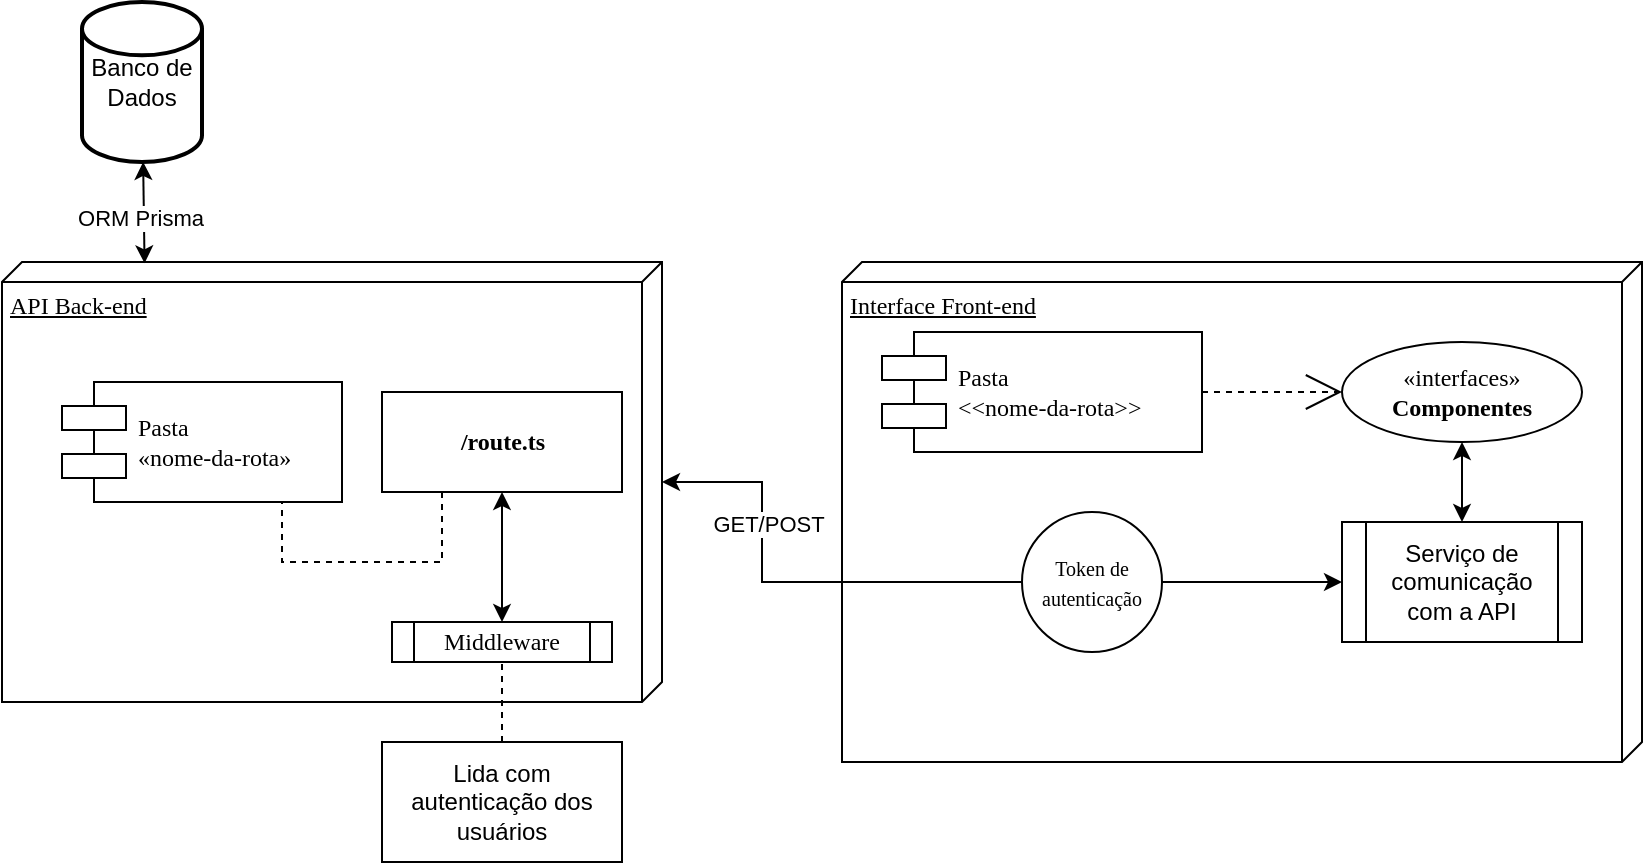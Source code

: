 <mxfile version="21.7.4" type="github">
  <diagram name="Page-1" id="5f0bae14-7c28-e335-631c-24af17079c00">
    <mxGraphModel dx="1928" dy="1790" grid="1" gridSize="10" guides="1" tooltips="1" connect="1" arrows="1" fold="1" page="1" pageScale="1" pageWidth="1100" pageHeight="850" background="none" math="0" shadow="0">
      <root>
        <mxCell id="0" />
        <mxCell id="1" parent="0" />
        <mxCell id="39150e848f15840c-1" value="API Back-end" style="verticalAlign=top;align=left;spacingTop=8;spacingLeft=2;spacingRight=12;shape=cube;size=10;direction=south;fontStyle=4;html=1;rounded=0;shadow=0;comic=0;labelBackgroundColor=none;strokeWidth=1;fontFamily=Verdana;fontSize=12" parent="1" vertex="1">
          <mxGeometry x="120" y="120" width="330" height="220" as="geometry" />
        </mxCell>
        <mxCell id="39150e848f15840c-2" value="Interface Front-end" style="verticalAlign=top;align=left;spacingTop=8;spacingLeft=2;spacingRight=12;shape=cube;size=10;direction=south;fontStyle=4;html=1;rounded=0;shadow=0;comic=0;labelBackgroundColor=none;strokeWidth=1;fontFamily=Verdana;fontSize=12" parent="1" vertex="1">
          <mxGeometry x="540" y="120" width="400" height="250" as="geometry" />
        </mxCell>
        <mxCell id="39150e848f15840c-4" value="&lt;b&gt;/route.ts&lt;/b&gt;" style="html=1;rounded=0;shadow=0;comic=0;labelBackgroundColor=none;strokeWidth=1;fontFamily=Verdana;fontSize=12;align=center;" parent="1" vertex="1">
          <mxGeometry x="310" y="185" width="120" height="50" as="geometry" />
        </mxCell>
        <mxCell id="39150e848f15840c-5" value="Pasta &lt;br&gt;«nome-da-rota»" style="shape=component;align=left;spacingLeft=36;rounded=0;shadow=0;comic=0;labelBackgroundColor=none;strokeWidth=1;fontFamily=Verdana;fontSize=12;html=1;" parent="1" vertex="1">
          <mxGeometry x="150" y="180" width="140" height="60" as="geometry" />
        </mxCell>
        <mxCell id="39150e848f15840c-6" value="Middleware" style="whiteSpace=wrap;html=1;rounded=0;shadow=0;comic=0;labelBackgroundColor=none;strokeWidth=1;fontFamily=Verdana;fontSize=12;align=center;shape=process;backgroundOutline=1;" parent="1" vertex="1">
          <mxGeometry x="315" y="300" width="110" height="20" as="geometry" />
        </mxCell>
        <mxCell id="39150e848f15840c-7" value="Pasta&lt;br&gt;&amp;lt;&amp;lt;nome-da-rota&amp;gt;&amp;gt;" style="shape=component;align=left;spacingLeft=36;rounded=0;shadow=0;comic=0;labelBackgroundColor=none;strokeWidth=1;fontFamily=Verdana;fontSize=12;html=1;" parent="1" vertex="1">
          <mxGeometry x="560" y="155" width="160" height="60" as="geometry" />
        </mxCell>
        <mxCell id="39150e848f15840c-8" value="«interfaces»&lt;br&gt;&lt;b&gt;Componentes&lt;/b&gt;" style="html=1;rounded=0;shadow=0;comic=0;labelBackgroundColor=none;strokeWidth=1;fontFamily=Verdana;fontSize=12;align=center;shape=ellipse;perimeter=ellipsePerimeter;whiteSpace=wrap;" parent="1" vertex="1">
          <mxGeometry x="790" y="160" width="120" height="50" as="geometry" />
        </mxCell>
        <mxCell id="KzQMjx8_p4xcRqdLeIDF-13" style="edgeStyle=orthogonalEdgeStyle;rounded=0;orthogonalLoop=1;jettySize=auto;html=1;exitX=0;exitY=0.5;exitDx=0;exitDy=0;" edge="1" parent="1" source="39150e848f15840c-9" target="39150e848f15840c-1">
          <mxGeometry relative="1" as="geometry">
            <Array as="points">
              <mxPoint x="610" y="280" />
              <mxPoint x="500" y="280" />
              <mxPoint x="500" y="230" />
            </Array>
          </mxGeometry>
        </mxCell>
        <mxCell id="KzQMjx8_p4xcRqdLeIDF-22" value="GET/POST" style="edgeLabel;html=1;align=center;verticalAlign=middle;resizable=0;points=[];" vertex="1" connectable="0" parent="KzQMjx8_p4xcRqdLeIDF-13">
          <mxGeometry x="0.381" y="-3" relative="1" as="geometry">
            <mxPoint as="offset" />
          </mxGeometry>
        </mxCell>
        <mxCell id="KzQMjx8_p4xcRqdLeIDF-18" value="" style="edgeStyle=orthogonalEdgeStyle;rounded=0;orthogonalLoop=1;jettySize=auto;html=1;" edge="1" parent="1" source="39150e848f15840c-9" target="KzQMjx8_p4xcRqdLeIDF-15">
          <mxGeometry relative="1" as="geometry" />
        </mxCell>
        <mxCell id="39150e848f15840c-9" value="&lt;font style=&quot;font-size: 10px;&quot;&gt;Token de autenticação&lt;/font&gt;" style="ellipse;whiteSpace=wrap;html=1;rounded=0;shadow=0;comic=0;labelBackgroundColor=none;strokeWidth=1;fontFamily=Verdana;fontSize=12;align=center;" parent="1" vertex="1">
          <mxGeometry x="630" y="245" width="70" height="70" as="geometry" />
        </mxCell>
        <mxCell id="39150e848f15840c-16" style="edgeStyle=orthogonalEdgeStyle;rounded=0;html=1;dashed=1;labelBackgroundColor=none;startArrow=none;startFill=0;startSize=8;endArrow=open;endFill=0;endSize=16;fontFamily=Verdana;fontSize=12;" parent="1" source="39150e848f15840c-7" target="39150e848f15840c-8" edge="1">
          <mxGeometry relative="1" as="geometry" />
        </mxCell>
        <mxCell id="KzQMjx8_p4xcRqdLeIDF-1" value="Banco de Dados" style="strokeWidth=2;html=1;shape=mxgraph.flowchart.database;whiteSpace=wrap;" vertex="1" parent="1">
          <mxGeometry x="160" y="-10" width="60" height="80" as="geometry" />
        </mxCell>
        <mxCell id="KzQMjx8_p4xcRqdLeIDF-3" value="" style="endArrow=classic;startArrow=classic;html=1;rounded=0;exitX=0.003;exitY=0.784;exitDx=0;exitDy=0;exitPerimeter=0;" edge="1" parent="1" source="39150e848f15840c-1" target="KzQMjx8_p4xcRqdLeIDF-1">
          <mxGeometry width="50" height="50" relative="1" as="geometry">
            <mxPoint x="200" y="170" as="sourcePoint" />
            <mxPoint x="250" y="120" as="targetPoint" />
          </mxGeometry>
        </mxCell>
        <mxCell id="KzQMjx8_p4xcRqdLeIDF-5" value="ORM Prisma" style="edgeLabel;html=1;align=center;verticalAlign=middle;resizable=0;points=[];" vertex="1" connectable="0" parent="KzQMjx8_p4xcRqdLeIDF-3">
          <mxGeometry x="-0.089" y="2" relative="1" as="geometry">
            <mxPoint as="offset" />
          </mxGeometry>
        </mxCell>
        <mxCell id="KzQMjx8_p4xcRqdLeIDF-7" value="" style="endArrow=none;dashed=1;html=1;rounded=0;exitX=0.25;exitY=1;exitDx=0;exitDy=0;" edge="1" parent="1" source="39150e848f15840c-4">
          <mxGeometry width="50" height="50" relative="1" as="geometry">
            <mxPoint x="210" y="280" as="sourcePoint" />
            <mxPoint x="260" y="240" as="targetPoint" />
            <Array as="points">
              <mxPoint x="340" y="270" />
              <mxPoint x="300" y="270" />
              <mxPoint x="260" y="270" />
            </Array>
          </mxGeometry>
        </mxCell>
        <mxCell id="KzQMjx8_p4xcRqdLeIDF-8" value="" style="endArrow=none;dashed=1;html=1;rounded=0;entryX=0.5;entryY=1;entryDx=0;entryDy=0;exitX=0.5;exitY=0;exitDx=0;exitDy=0;" edge="1" parent="1" source="KzQMjx8_p4xcRqdLeIDF-10" target="39150e848f15840c-6">
          <mxGeometry width="50" height="50" relative="1" as="geometry">
            <mxPoint x="374.58" y="380" as="sourcePoint" />
            <mxPoint x="374.58" y="320" as="targetPoint" />
          </mxGeometry>
        </mxCell>
        <mxCell id="KzQMjx8_p4xcRqdLeIDF-10" value="Lida com autenticação dos usuários" style="rounded=0;whiteSpace=wrap;html=1;" vertex="1" parent="1">
          <mxGeometry x="310" y="360" width="120" height="60" as="geometry" />
        </mxCell>
        <mxCell id="KzQMjx8_p4xcRqdLeIDF-11" value="" style="endArrow=classic;startArrow=classic;html=1;rounded=0;entryX=0.5;entryY=1;entryDx=0;entryDy=0;" edge="1" parent="1" source="39150e848f15840c-6" target="39150e848f15840c-4">
          <mxGeometry width="50" height="50" relative="1" as="geometry">
            <mxPoint x="355" y="270" as="sourcePoint" />
            <mxPoint x="405" y="220" as="targetPoint" />
          </mxGeometry>
        </mxCell>
        <mxCell id="KzQMjx8_p4xcRqdLeIDF-15" value="Serviço de comunicação com a API" style="shape=process;whiteSpace=wrap;html=1;backgroundOutline=1;" vertex="1" parent="1">
          <mxGeometry x="790" y="250" width="120" height="60" as="geometry" />
        </mxCell>
        <mxCell id="KzQMjx8_p4xcRqdLeIDF-21" value="" style="endArrow=classic;startArrow=classic;html=1;rounded=0;exitX=0.5;exitY=0;exitDx=0;exitDy=0;" edge="1" parent="1" source="KzQMjx8_p4xcRqdLeIDF-15" target="39150e848f15840c-8">
          <mxGeometry width="50" height="50" relative="1" as="geometry">
            <mxPoint x="850" y="250" as="sourcePoint" />
            <mxPoint x="900" y="200" as="targetPoint" />
          </mxGeometry>
        </mxCell>
      </root>
    </mxGraphModel>
  </diagram>
</mxfile>
